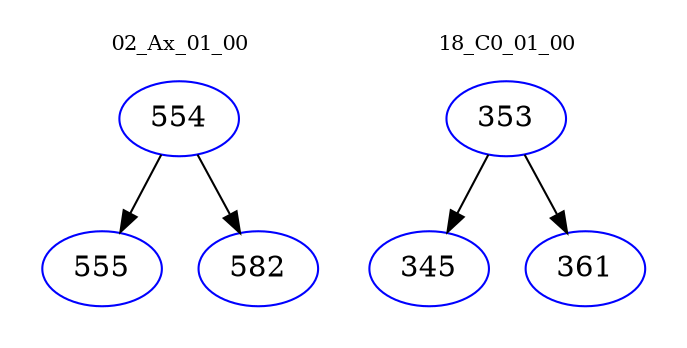 digraph{
subgraph cluster_0 {
color = white
label = "02_Ax_01_00";
fontsize=10;
T0_554 [label="554", color="blue"]
T0_554 -> T0_555 [color="black"]
T0_555 [label="555", color="blue"]
T0_554 -> T0_582 [color="black"]
T0_582 [label="582", color="blue"]
}
subgraph cluster_1 {
color = white
label = "18_C0_01_00";
fontsize=10;
T1_353 [label="353", color="blue"]
T1_353 -> T1_345 [color="black"]
T1_345 [label="345", color="blue"]
T1_353 -> T1_361 [color="black"]
T1_361 [label="361", color="blue"]
}
}
